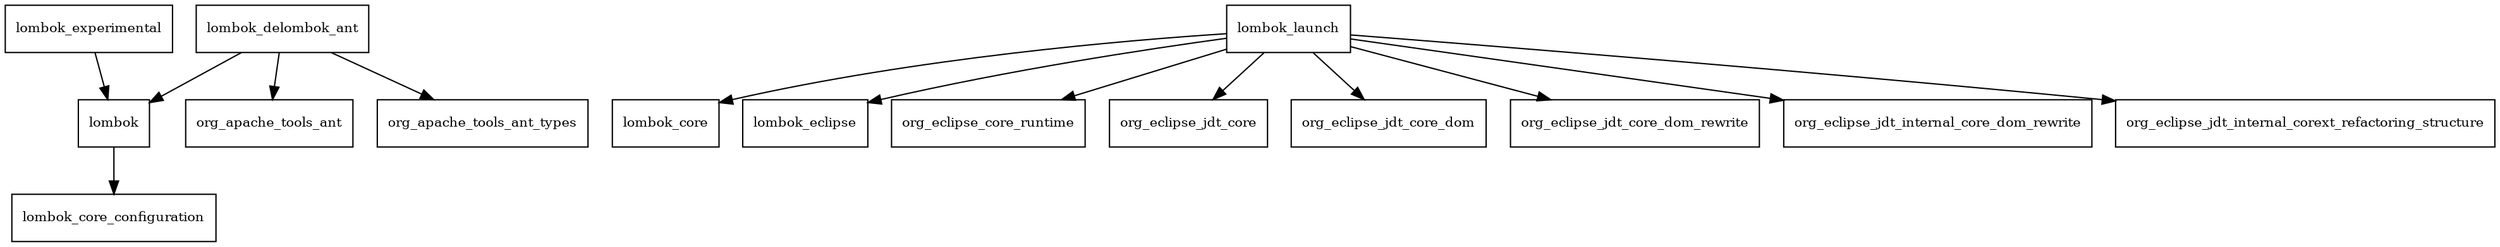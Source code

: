 digraph lombok_1_16_4_package_dependencies {
  node [shape = box, fontsize=10.0];
  lombok -> lombok_core_configuration;
  lombok_delombok_ant -> lombok;
  lombok_delombok_ant -> org_apache_tools_ant;
  lombok_delombok_ant -> org_apache_tools_ant_types;
  lombok_experimental -> lombok;
  lombok_launch -> lombok_core;
  lombok_launch -> lombok_eclipse;
  lombok_launch -> org_eclipse_core_runtime;
  lombok_launch -> org_eclipse_jdt_core;
  lombok_launch -> org_eclipse_jdt_core_dom;
  lombok_launch -> org_eclipse_jdt_core_dom_rewrite;
  lombok_launch -> org_eclipse_jdt_internal_core_dom_rewrite;
  lombok_launch -> org_eclipse_jdt_internal_corext_refactoring_structure;
}
